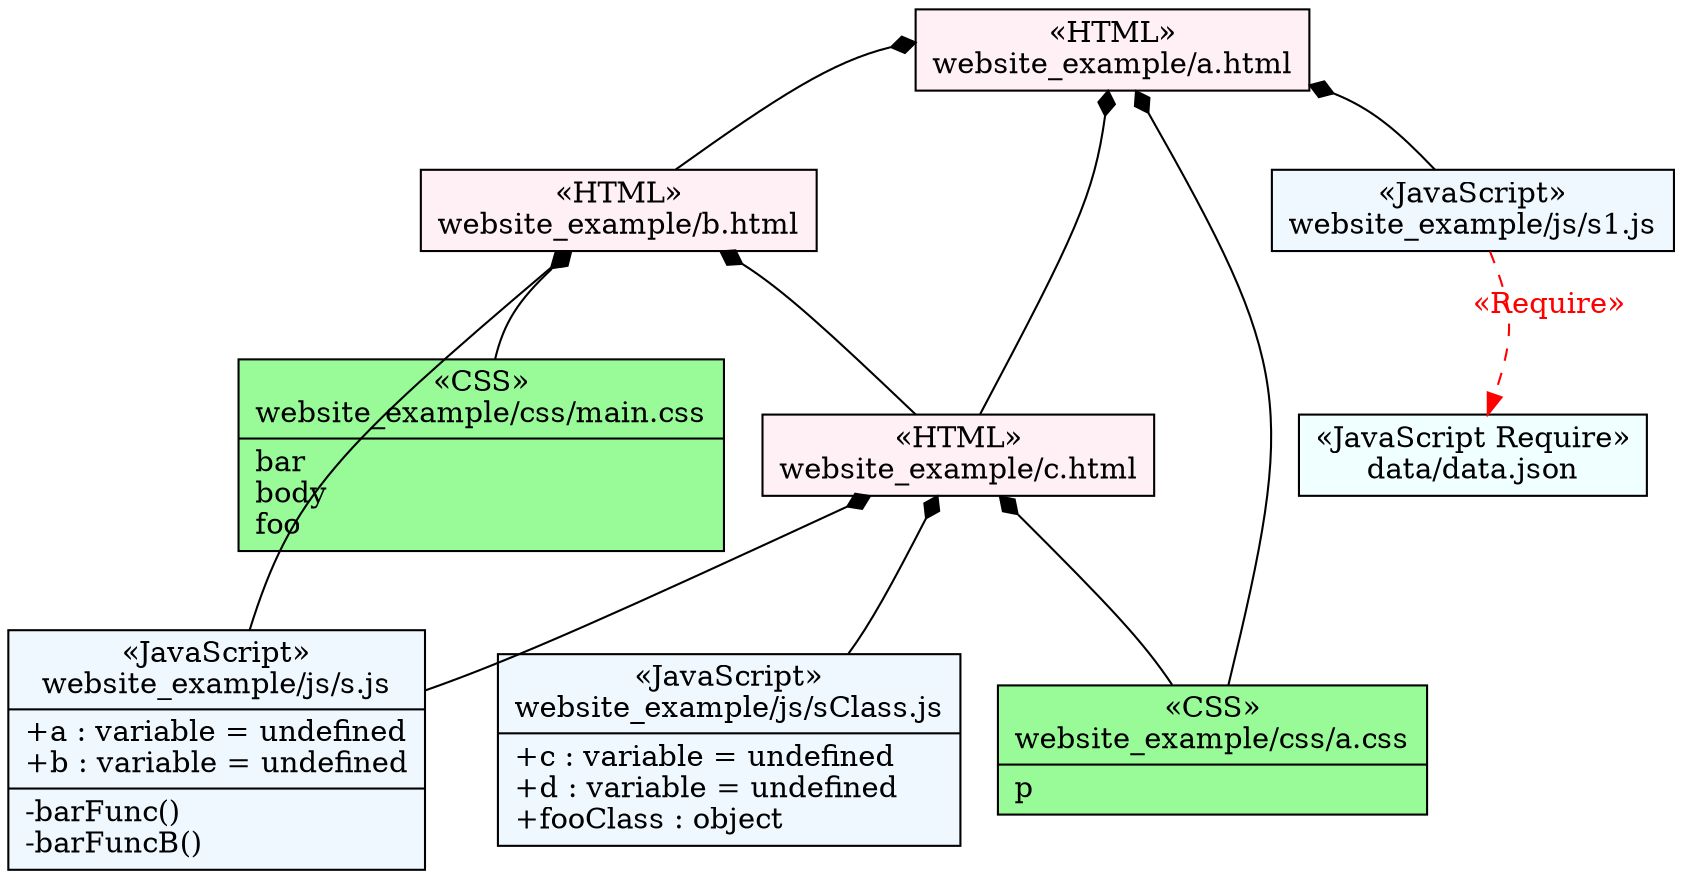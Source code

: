 digraph G {
	graph [bb="0,0,869.39,597.94",
		overlap=false,
		rankdir=TB,
		sep=1,
		splines=curved
	];
	node [label="\N"];
	n0	 [fillcolor=lavenderblush,
		height=0.54167,
		label="{&laquo;HTML»\nwebsite_example/a.html}",
		pos="466.69,310.91",
		rects="392.19,291.91,541.19,329.91",
		shape=record,
		style=filled,
		width=2.0694];
	n2	 [fillcolor=lavenderblush,
		height=0.54167,
		label="{&laquo;HTML»\nwebsite_example/c.html}",
		pos="640.08,394.39",
		rects="565.08,375.39,715.08,413.39",
		shape=record,
		style=filled,
		width=2.0833];
	n0 -> n2	 [arrowtail=diamond,
		dir=back,
		pos="s,506.98,329.97 517.99,335.19 563.07,356.53 582.69,365.9 601.67,375.24"];
	n1	 [fillcolor=lavenderblush,
		height=0.54167,
		label="{&laquo;HTML»\nwebsite_example/b.html}",
		pos="647.28,215.42",
		rects="571.78,196.42,722.78,234.42",
		shape=record,
		style=filled,
		width=2.0972];
	n0 -> n1	 [arrowtail=diamond,
		dir=back,
		pos="s,508.36,291.83 519.32,286.79 577.71,259.88 596.29,250.37 619.86,234.57"];
	n6	 [fillcolor=palegreen,
		height=0.86111,
		label="{&laquo;CSS»\nwebsite_example/css/a.css|p\l}",
		pos="484.61,476.53",
		rects="401.11,469.03,568.11,507.03 401.11,446.03,568.11,469.03",
		shape=record,
		style=filled,
		width=2.3194];
	n0 -> n6	 [arrowtail=diamond,
		dir=back,
		pos="s,470.42,330 472.73,341.88 484.55,402.81 487.48,421.54 486.68,445.8"];
	n5	 [fillcolor=aliceblue,
		height=0.54167,
		label="{&laquo;JavaScript»\nwebsite_example/js/s1.js}",
		pos="249.3,286.05",
		rects="172.3,267.05,326.3,305.05",
		shape=record,
		style=filled,
		width=2.1389];
	n0 -> n5	 [arrowtail=diamond,
		dir=back,
		pos="s,392.01,304.63 379.85,303.58 356.96,301.57 340.32,299.98 326.54,298.43"];
	n7	 [fillcolor=palegreen,
		height=1.2778,
		label="{&laquo;CSS»\nwebsite_example/css/main.css|bar\lbody\lfoo\l}",
		pos="739.11,46",
		rects="645.61,53.5,832.61,91.5 645.61,0.5,832.61,53.5",
		shape=record,
		style=filled,
		width=2.5972];
	n4	 [fillcolor=aliceblue,
		height=1.2778,
		label="{&laquo;JavaScript»\nwebsite_example/js/sClass.js|+c : variable = undefined\l+d : variable = undefined\l+fooClass : object\l}",
		pos="755.38,551.94",
		rects="666.38,559.44,844.38,597.44 666.38,506.44,844.38,559.44",
		shape=record,
		style=filled,
		width=2.4722];
	n2 -> n4	 [arrowtail=diamond,
		dir=back,
		pos="s,657.35,413.61 665.59,422.8 705.2,467.04 721.54,486.3 733.35,506.2"];
	n2 -> n6	 [arrowtail=diamond,
		dir=back,
		pos="s,624.43,413.69 616.54,423.1 599.56,442.83 587.5,453.02 568.42,459.98"];
	n3	 [fillcolor=aliceblue,
		height=1.5972,
		label="{&laquo;JavaScript»\nwebsite_example/js/s.js|+a : variable = undefined\l+b : variable = undefined\l|-barFunc()\l-barFuncB()\l}",
		pos="791.39,300.42",
		rects="713.39,319.42,869.39,357.42 713.39,281.42,869.39,319.42 713.39,243.42,869.39,281.42",
		shape=record,
		style=filled,
		width=2.1667];
	n2 -> n3	 [arrowtail=diamond,
		dir=back,
		pos="s,691.26,375.23 702.55,370.78 714.66,365.91 724.29,361.66 732.36,357.45"];
	n1 -> n7	 [arrowtail=diamond,
		dir=back,
		pos="s,661.45,196.24 668.74,186.37 706.2,135.45 719.53,115.54 727.76,91.545"];
	n1 -> n2	 [arrowtail=diamond,
		dir=back,
		pos="s,654.08,234.6 658.01,245.97 677,301.9 675.05,315.03 648.54,375.31"];
	n1 -> n3	 [arrowtail=diamond,
		dir=back,
		pos="s,699.56,234.45 710.79,238.79 714.76,240.37 718.43,241.87 721.85,243.34"];
	n21	 [fillcolor=azure,
		height=0.54167,
		label="{&laquo;JavaScript Require»\ndata/data.json}",
		pos="68.5,295.74",
		rects="2.8422e-014,276.74,137,314.74",
		shape=record,
		style=filled,
		width=1.9028];
	n5 -> n21	 [arrowtail=vee,
		color=red,
		fontcolor=red,
		label=«Require»,
		lp="140.19,281.56",
		pos="e,137.05,289.83 172.25,288.43 162.6,288.76 154.35,289.07 147.07,289.38",
		style=dashed];
}
